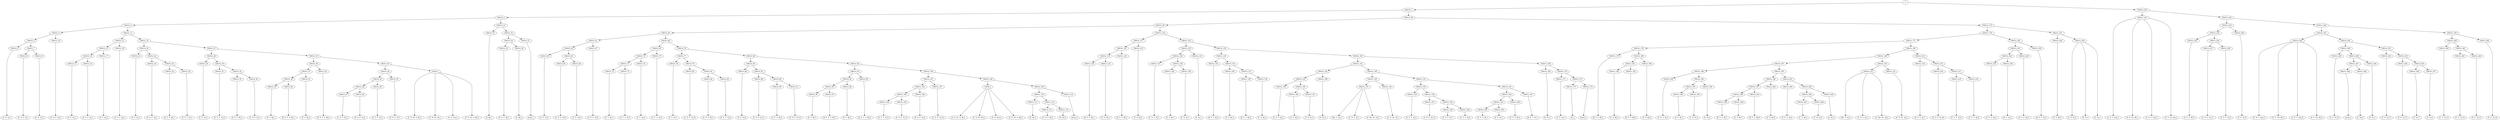 digraph sample{
"S" -> "C84312_1";
"C84312_1" -> "C84312_2";
"C84312_2" -> "C84312_3";
"C84312_3" -> "C84312_4";
"C84312_4" -> "C84312_5";
"C84312_5" -> "C84312_6";
"C84312_6" -> "[C  E  G]_1";
"C84312_5" -> "C84312_7";
"C84312_7" -> "C84312_8";
"C84312_8" -> "[C  D  E  G]_1";
"C84312_7" -> "C84312_9";
"C84312_9" -> "[C  E  G]_2";
"C84312_4" -> "C84312_10";
"C84312_10" -> "[C  D  E  G]_2";
"C84312_3" -> "C84312_11";
"C84312_11" -> "C84312_12";
"C84312_12" -> "C84312_13";
"C84312_13" -> "C84312_14";
"C84312_14" -> "C84312_15";
"C84312_15" -> "[C  F  A]_1";
"C84312_14" -> "C84312_16";
"C84312_16" -> "[C  F  G  A]_1";
"C84312_13" -> "C84312_17";
"C84312_17" -> "[C  F  A]_2";
"C84312_12" -> "C84312_18";
"C84312_18" -> "[C  F  G  A]_2";
"C84312_11" -> "C84312_19";
"C84312_19" -> "C84312_20";
"C84312_20" -> "C84312_21";
"C84312_21" -> "[C  E  G]_3";
"C84312_20" -> "C84312_22";
"C84312_22" -> "C84312_23";
"C84312_23" -> "[C  D  E  G]_3";
"C84312_22" -> "C84312_24";
"C84312_24" -> "C84312_25";
"C84312_25" -> "[C  E  G  B]_1";
"C84312_24" -> "C84312_26";
"C84312_26" -> "[C  E  F  G]_1";
"C84312_19" -> "C84312_27";
"C84312_27" -> "C84312_28";
"C84312_28" -> "C84312_29";
"C84312_29" -> "[C  E  G]_4";
"C84312_28" -> "C84312_30";
"C84312_30" -> "C84312_31";
"C84312_31" -> "[C  D  E  G]_4";
"C84312_30" -> "C84312_32";
"C84312_32" -> "C84312_33";
"C84312_33" -> "[C  E  G  B]_2";
"C84312_32" -> "C84312_34";
"C84312_34" -> "[C  D  E  G]_5";
"C84312_27" -> "C84312_35";
"C84312_35" -> "C84312_36";
"C84312_36" -> "C84312_37";
"C84312_37" -> "C84312_38";
"C84312_38" -> "C84312_39";
"C84312_39" -> "[F  G  B]_1";
"C84312_38" -> "C84312_40";
"C84312_40" -> "[D  E  F  G  B]_1";
"C84312_37" -> "C84312_41";
"C84312_41" -> "[F  G  B]_2";
"C84312_36" -> "C84312_42";
"C84312_42" -> "[D  E  F  G  B]_2";
"C84312_35" -> "C84312_43";
"C84312_43" -> "C84312_44";
"C84312_44" -> "C84312_45";
"C84312_45" -> "C84312_46";
"C84312_46" -> "C84312_47";
"C84312_47" -> "[C  E  F  G]_2";
"C84312_46" -> "C84312_48";
"C84312_48" -> "[C  D  E  G]_6";
"C84312_45" -> "C84312_49";
"C84312_49" -> "[C  E  F  G]_3";
"C84312_44" -> "C84312_50";
"C84312_50" -> "[C  D  E  G]_7";
"C84312_43" -> "C4359_1";
"C4359_1" -> "[C  D  Fis  A  B]_1";
"C4359_1" -> "[C  D  Fis  B]_1";
"C4359_1" -> "[C  D  Fis]_1";
"C4359_1" -> "[C  D  Fis  A  B]_2";
"C84312_2" -> "C84312_51";
"C84312_51" -> "C84312_52";
"C84312_52" -> "[G  B]_1";
"C84312_51" -> "C84312_53";
"C84312_53" -> "C84312_54";
"C84312_54" -> "C84312_55";
"C84312_55" -> "[C  D  G  B]_1";
"C84312_54" -> "C84312_56";
"C84312_56" -> "[G  B]_2";
"C84312_53" -> "C84312_57";
"C84312_57" -> "[rest]_1";
"C84312_1" -> "C84312_58";
"C84312_58" -> "C84312_59";
"C84312_59" -> "C84312_60";
"C84312_60" -> "C84312_61";
"C84312_61" -> "C84312_62";
"C84312_62" -> "C84312_63";
"C84312_63" -> "[C  E  G]_5";
"C84312_62" -> "C84312_64";
"C84312_64" -> "C84312_65";
"C84312_65" -> "[C  D  E  G]_8";
"C84312_64" -> "C84312_66";
"C84312_66" -> "[C  E  G]_6";
"C84312_61" -> "C84312_67";
"C84312_67" -> "[C  D  E  G]_9";
"C84312_60" -> "C84312_68";
"C84312_68" -> "C84312_69";
"C84312_69" -> "C84312_70";
"C84312_70" -> "C84312_71";
"C84312_71" -> "C84312_72";
"C84312_72" -> "[C  F  A]_3";
"C84312_71" -> "C84312_73";
"C84312_73" -> "[C  F  G  A]_3";
"C84312_70" -> "C84312_74";
"C84312_74" -> "[C  F  A]_4";
"C84312_69" -> "C84312_75";
"C84312_75" -> "[C  F  G  A]_4";
"C84312_68" -> "C84312_76";
"C84312_76" -> "C84312_77";
"C84312_77" -> "C84312_78";
"C84312_78" -> "[C  E  G]_7";
"C84312_77" -> "C84312_79";
"C84312_79" -> "C84312_80";
"C84312_80" -> "[C  D  E  G]_10";
"C84312_79" -> "C84312_81";
"C84312_81" -> "C84312_82";
"C84312_82" -> "[C  E  G  B]_3";
"C84312_81" -> "C84312_83";
"C84312_83" -> "[C  E  F  G]_4";
"C84312_76" -> "C84312_84";
"C84312_84" -> "C84312_85";
"C84312_85" -> "C84312_86";
"C84312_86" -> "[C  E  G]_8";
"C84312_85" -> "C84312_87";
"C84312_87" -> "C84312_88";
"C84312_88" -> "[C  D  E  G]_11";
"C84312_87" -> "C84312_89";
"C84312_89" -> "C84312_90";
"C84312_90" -> "[C  E  G  B]_4";
"C84312_89" -> "C84312_91";
"C84312_91" -> "[C  D  E  G]_12";
"C84312_84" -> "C84312_92";
"C84312_92" -> "C84312_93";
"C84312_93" -> "C84312_94";
"C84312_94" -> "C84312_95";
"C84312_95" -> "C84312_96";
"C84312_96" -> "[F  G  B]_3";
"C84312_95" -> "C84312_97";
"C84312_97" -> "[D  E  F  G  B]_3";
"C84312_94" -> "C84312_98";
"C84312_98" -> "[F  G  B]_4";
"C84312_93" -> "C84312_99";
"C84312_99" -> "[D  E  F  G  B]_4";
"C84312_92" -> "C84312_100";
"C84312_100" -> "C84312_101";
"C84312_101" -> "C84312_102";
"C84312_102" -> "C84312_103";
"C84312_103" -> "C84312_104";
"C84312_104" -> "[C  E  F  G]_5";
"C84312_103" -> "C84312_105";
"C84312_105" -> "[C  D  E  G]_13";
"C84312_102" -> "C84312_106";
"C84312_106" -> "[C  E  F  G]_6";
"C84312_101" -> "C84312_107";
"C84312_107" -> "[C  D  E  G]_14";
"C84312_100" -> "C84312_108";
"C84312_108" -> "C4359_2";
"C4359_2" -> "[C  D  Fis  A  B]_3";
"C4359_2" -> "[C  D  Fis  B]_2";
"C4359_2" -> "[C  D  Fis]_2";
"C4359_2" -> "[C  D  Fis  A  B]_4";
"C84312_108" -> "C84312_109";
"C84312_109" -> "C84312_110";
"C84312_110" -> "C84312_111";
"C84312_111" -> "[G  B]_3";
"C84312_110" -> "C84312_112";
"C84312_112" -> "C84312_113";
"C84312_113" -> "[C  D  G  B]_2";
"C84312_112" -> "C84312_114";
"C84312_114" -> "[G  B]_4";
"C84312_109" -> "C84312_115";
"C84312_115" -> "[rest]_2";
"C84312_59" -> "C84312_116";
"C84312_116" -> "C84312_117";
"C84312_117" -> "C84312_118";
"C84312_118" -> "C84312_119";
"C84312_119" -> "C84312_120";
"C84312_120" -> "[D  F  G  B]_1";
"C84312_119" -> "C84312_121";
"C84312_121" -> "[C  D  B]_1";
"C84312_118" -> "C84312_122";
"C84312_122" -> "[D  F  G  B]_2";
"C84312_117" -> "C84312_123";
"C84312_123" -> "[C  D  B]_2";
"C84312_116" -> "C84312_124";
"C84312_124" -> "C84312_125";
"C84312_125" -> "C84312_126";
"C84312_126" -> "C84312_127";
"C84312_127" -> "[C  E  G  A]_1";
"C84312_126" -> "C84312_128";
"C84312_128" -> "C84312_129";
"C84312_129" -> "[C  E  B]_1";
"C84312_128" -> "C84312_130";
"C84312_130" -> "[C  D  E]_1";
"C84312_125" -> "C84312_131";
"C84312_131" -> "[C  E]_1";
"C84312_124" -> "C84312_132";
"C84312_132" -> "C84312_133";
"C84312_133" -> "C84312_134";
"C84312_134" -> "[D  F  G  B]_3";
"C84312_133" -> "C84312_135";
"C84312_135" -> "C84312_136";
"C84312_136" -> "[C  D  B]_3";
"C84312_135" -> "C84312_137";
"C84312_137" -> "C84312_138";
"C84312_138" -> "[D  F  G  B]_4";
"C84312_137" -> "C84312_139";
"C84312_139" -> "[C  D  B]_4";
"C84312_132" -> "C84312_140";
"C84312_140" -> "C84312_141";
"C84312_141" -> "C84312_142";
"C84312_142" -> "C84312_143";
"C84312_143" -> "C84312_144";
"C84312_144" -> "[C  E  G  A]_2";
"C84312_143" -> "C84312_145";
"C84312_145" -> "C84312_146";
"C84312_146" -> "[C  E  B]_2";
"C84312_145" -> "C84312_147";
"C84312_147" -> "[C  D  E]_2";
"C84312_142" -> "C84312_148";
"C84312_148" -> "[C  E]_2";
"C84312_141" -> "C84312_149";
"C84312_149" -> "C84312_150";
"C84312_150" -> "C84312_151";
"C84312_151" -> "[Dis  G  A]_1";
"C84312_151" -> "[C  D  G  A]_1";
"C84312_151" -> "[C  Dis  Fis  A]_1";
"C84312_150" -> "C84312_152";
"C84312_152" -> "[C  D  Fis  A]_1";
"C84312_149" -> "C84312_153";
"C84312_153" -> "C84312_154";
"C84312_154" -> "C84312_155";
"C84312_155" -> "[C  E  G  A]_3";
"C84312_154" -> "C84312_156";
"C84312_156" -> "C84312_157";
"C84312_157" -> "[C  D  E  G]_15";
"C84312_156" -> "C84312_158";
"C84312_158" -> "C84312_159";
"C84312_159" -> "[C  E  F  G]_7";
"C84312_158" -> "C84312_160";
"C84312_160" -> "[C  E  G  A]_4";
"C84312_153" -> "C84312_161";
"C84312_161" -> "C84312_162";
"C84312_162" -> "C84312_163";
"C84312_163" -> "C84312_164";
"C84312_164" -> "[C  F  G  B]_1";
"C84312_163" -> "C84312_165";
"C84312_165" -> "[F  G  A]_1";
"C84312_162" -> "C84312_166";
"C84312_166" -> "[C  F  G  B]_2";
"C84312_161" -> "C84312_167";
"C84312_167" -> "[D  E  F  G]_1";
"C84312_140" -> "C84312_168";
"C84312_168" -> "C84312_169";
"C84312_169" -> "[C  E]_3";
"C84312_168" -> "C84312_170";
"C84312_170" -> "C84312_171";
"C84312_171" -> "[C  F  G]_1";
"C84312_170" -> "C84312_172";
"C84312_172" -> "C84312_173";
"C84312_173" -> "[C]_1";
"C84312_172" -> "C84312_174";
"C84312_174" -> "[rest]_3";
"C84312_58" -> "C84312_175";
"C84312_175" -> "C84312_176";
"C84312_176" -> "C84312_177";
"C84312_177" -> "C84312_178";
"C84312_178" -> "C84312_179";
"C84312_179" -> "[D  F  G  B]_5";
"C84312_178" -> "C84312_180";
"C84312_180" -> "C84312_181";
"C84312_181" -> "C84312_182";
"C84312_182" -> "[C  D  B]_5";
"C84312_181" -> "C84312_183";
"C84312_183" -> "[D  F  G  B]_6";
"C84312_180" -> "C84312_184";
"C84312_184" -> "[C  D  B]_6";
"C84312_177" -> "C84312_185";
"C84312_185" -> "C84312_186";
"C84312_186" -> "C84312_187";
"C84312_187" -> "C84312_188";
"C84312_188" -> "C84312_189";
"C84312_189" -> "[C  E  G  A]_5";
"C84312_188" -> "C84312_190";
"C84312_190" -> "C84312_191";
"C84312_191" -> "C84312_192";
"C84312_192" -> "[C  E  B]_3";
"C84312_191" -> "C84312_193";
"C84312_193" -> "[C  D  E]_3";
"C84312_190" -> "C84312_194";
"C84312_194" -> "[C  E]_4";
"C84312_187" -> "C84312_195";
"C84312_195" -> "C84312_196";
"C84312_196" -> "C84312_197";
"C84312_197" -> "C84312_198";
"C84312_198" -> "C84312_199";
"C84312_199" -> "[D  F  G  B]_7";
"C84312_198" -> "C84312_200";
"C84312_200" -> "[C  D  B]_7";
"C84312_197" -> "C84312_201";
"C84312_201" -> "[D  F  G  B]_8";
"C84312_196" -> "C84312_202";
"C84312_202" -> "[C  D  B]_8";
"C84312_195" -> "C84312_203";
"C84312_203" -> "C84312_204";
"C84312_204" -> "[C  E  G  A]_6";
"C84312_203" -> "C84312_205";
"C84312_205" -> "C84312_206";
"C84312_206" -> "C84312_207";
"C84312_207" -> "[C  E  B]_4";
"C84312_206" -> "C84312_208";
"C84312_208" -> "[C  D  E]_4";
"C84312_205" -> "C84312_209";
"C84312_209" -> "[C  E]_5";
"C84312_186" -> "C84312_210";
"C84312_210" -> "C84312_211";
"C84312_211" -> "[Dis  G  A]_2";
"C84312_211" -> "[C  D  G  A]_2";
"C84312_211" -> "[C  Dis  Fis  A]_2";
"C84312_210" -> "C84312_212";
"C84312_212" -> "[C  D  Fis  A]_2";
"C84312_185" -> "C84312_213";
"C84312_213" -> "C84312_214";
"C84312_214" -> "[C  E  G  A]_7";
"C84312_213" -> "C84312_215";
"C84312_215" -> "C84312_216";
"C84312_216" -> "[C  D  E  G]_16";
"C84312_215" -> "C84312_217";
"C84312_217" -> "C84312_218";
"C84312_218" -> "[C  E  F  G]_8";
"C84312_217" -> "C84312_219";
"C84312_219" -> "[C  E  G  A]_8";
"C84312_176" -> "C84312_220";
"C84312_220" -> "C84312_221";
"C84312_221" -> "C84312_222";
"C84312_222" -> "C84312_223";
"C84312_223" -> "[C  F  G  B]_3";
"C84312_222" -> "C84312_224";
"C84312_224" -> "[F  G  A]_2";
"C84312_221" -> "C84312_225";
"C84312_225" -> "[C  F  G  B]_4";
"C84312_220" -> "C84312_226";
"C84312_226" -> "[D  E  F  G]_2";
"C84312_175" -> "C84312_227";
"C84312_227" -> "C84312_228";
"C84312_228" -> "[C  E  B]_5";
"C84312_227" -> "C84312_229";
"C84312_229" -> "[C  D  E]_5";
"C84312_229" -> "[E  F]_1";
"C84312_229" -> "[C  G]_1";
"S" -> "C84312_230";
"C84312_230" -> "C84312_231";
"C84312_231" -> "[C  D  F  Gis]_1";
"C84312_231" -> "[C  F  Gis  B]_1";
"C84312_231" -> "[C  D  F  Gis]_2";
"C84312_231" -> "[C  F  Gis  B]_2";
"C84312_230" -> "C84312_232";
"C84312_232" -> "C84312_233";
"C84312_233" -> "C84312_234";
"C84312_234" -> "C84312_235";
"C84312_235" -> "[C  E  G  B]_5";
"C84312_234" -> "C84312_236";
"C84312_236" -> "C84312_237";
"C84312_237" -> "[C  D  E  G]_17";
"C84312_236" -> "C84312_238";
"C84312_238" -> "[C  E  F  G]_9";
"C84312_233" -> "C84312_239";
"C84312_239" -> "[C  E  G]_9";
"C84312_232" -> "C84312_240";
"C84312_240" -> "C84312_241";
"C84312_241" -> "C84312_242";
"C84312_242" -> "[C  D  F  Gis]_3";
"C84312_242" -> "[C  F  Gis  B]_3";
"C84312_242" -> "[C  D  F  Gis]_4";
"C84312_242" -> "[C  F  Gis  B]_4";
"C84312_241" -> "C84312_243";
"C84312_243" -> "C84312_244";
"C84312_244" -> "C84312_245";
"C84312_245" -> "[C  E  G]_10";
"C84312_244" -> "C84312_246";
"C84312_246" -> "C84312_247";
"C84312_247" -> "C84312_248";
"C84312_248" -> "[rest]_4";
"C84312_247" -> "C84312_249";
"C84312_249" -> "[C  E]_6";
"C84312_246" -> "C84312_250";
"C84312_250" -> "[F  G]_1";
"C84312_243" -> "C84312_251";
"C84312_251" -> "C84312_252";
"C84312_252" -> "[C  E  G]_11";
"C84312_251" -> "C84312_253";
"C84312_253" -> "C84312_254";
"C84312_254" -> "[C  E  G]_12";
"C84312_253" -> "C84312_255";
"C84312_255" -> "C84312_256";
"C84312_256" -> "[C  E]_7";
"C84312_255" -> "C84312_257";
"C84312_257" -> "[F  G]_2";
"C84312_240" -> "C84312_258";
"C84312_258" -> "C84312_259";
"C84312_259" -> "C84312_260";
"C84312_260" -> "[C  E  G]_13";
"C84312_259" -> "C84312_261";
"C84312_261" -> "C84312_262";
"C84312_262" -> "[C  E  G]_14";
"C84312_261" -> "C84312_263";
"C84312_263" -> "[C  E  G]_15";
"C84312_258" -> "C84312_264";
"C84312_264" -> "[C  E  G]_16";

{rank = min; "S";}
{rank = same; "C84312_1"; "C84312_230";}
{rank = same; "C84312_2"; "C84312_58"; "C84312_231"; "C84312_232";}
{rank = same; "C84312_3"; "C84312_51"; "C84312_59"; "C84312_175"; "C84312_233"; "C84312_240";}
{rank = same; "C84312_4"; "C84312_11"; "C84312_52"; "C84312_53"; "C84312_60"; "C84312_116"; "C84312_176"; "C84312_227"; "C84312_234"; "C84312_239"; "C84312_241"; "C84312_258";}
{rank = same; "C84312_5"; "C84312_10"; "C84312_12"; "C84312_19"; "C84312_54"; "C84312_57"; "C84312_61"; "C84312_68"; "C84312_117"; "C84312_124"; "C84312_177"; "C84312_220"; "C84312_228"; "C84312_229"; "C84312_235"; "C84312_236"; "C84312_242"; "C84312_243"; "C84312_259"; "C84312_264";}
{rank = same; "C84312_6"; "C84312_7"; "C84312_13"; "C84312_18"; "C84312_20"; "C84312_27"; "C84312_55"; "C84312_56"; "C84312_62"; "C84312_67"; "C84312_69"; "C84312_76"; "C84312_118"; "C84312_123"; "C84312_125"; "C84312_132"; "C84312_178"; "C84312_185"; "C84312_221"; "C84312_226"; "C84312_237"; "C84312_238"; "C84312_244"; "C84312_251"; "C84312_260"; "C84312_261";}
{rank = same; "C84312_8"; "C84312_9"; "C84312_14"; "C84312_17"; "C84312_21"; "C84312_22"; "C84312_28"; "C84312_35"; "C84312_63"; "C84312_64"; "C84312_70"; "C84312_75"; "C84312_77"; "C84312_84"; "C84312_119"; "C84312_122"; "C84312_126"; "C84312_131"; "C84312_133"; "C84312_140"; "C84312_179"; "C84312_180"; "C84312_186"; "C84312_213"; "C84312_222"; "C84312_225"; "C84312_245"; "C84312_246"; "C84312_252"; "C84312_253"; "C84312_262"; "C84312_263";}
{rank = same; "C84312_15"; "C84312_16"; "C84312_23"; "C84312_24"; "C84312_29"; "C84312_30"; "C84312_36"; "C84312_43"; "C84312_65"; "C84312_66"; "C84312_71"; "C84312_74"; "C84312_78"; "C84312_79"; "C84312_85"; "C84312_92"; "C84312_120"; "C84312_121"; "C84312_127"; "C84312_128"; "C84312_134"; "C84312_135"; "C84312_141"; "C84312_168"; "C84312_181"; "C84312_184"; "C84312_187"; "C84312_210"; "C84312_214"; "C84312_215"; "C84312_223"; "C84312_224"; "C84312_247"; "C84312_250"; "C84312_254"; "C84312_255";}
{rank = same; "C84312_25"; "C84312_26"; "C84312_31"; "C84312_32"; "C84312_37"; "C84312_42"; "C84312_44"; "C4359_1"; "C84312_72"; "C84312_73"; "C84312_80"; "C84312_81"; "C84312_86"; "C84312_87"; "C84312_93"; "C84312_100"; "C84312_129"; "C84312_130"; "C84312_136"; "C84312_137"; "C84312_142"; "C84312_149"; "C84312_169"; "C84312_170"; "C84312_182"; "C84312_183"; "C84312_188"; "C84312_195"; "C84312_211"; "C84312_212"; "C84312_216"; "C84312_217"; "C84312_248"; "C84312_249"; "C84312_256"; "C84312_257";}
{rank = same; "C84312_33"; "C84312_34"; "C84312_38"; "C84312_41"; "C84312_45"; "C84312_50"; "C84312_82"; "C84312_83"; "C84312_88"; "C84312_89"; "C84312_94"; "C84312_99"; "C84312_101"; "C84312_108"; "C84312_138"; "C84312_139"; "C84312_143"; "C84312_148"; "C84312_150"; "C84312_153"; "C84312_171"; "C84312_172"; "C84312_189"; "C84312_190"; "C84312_196"; "C84312_203"; "C84312_218"; "C84312_219";}
{rank = same; "C84312_39"; "C84312_40"; "C84312_46"; "C84312_49"; "C84312_90"; "C84312_91"; "C84312_95"; "C84312_98"; "C84312_102"; "C84312_107"; "C4359_2"; "C84312_109"; "C84312_144"; "C84312_145"; "C84312_151"; "C84312_152"; "C84312_154"; "C84312_161"; "C84312_173"; "C84312_174"; "C84312_191"; "C84312_194"; "C84312_197"; "C84312_202"; "C84312_204"; "C84312_205";}
{rank = same; "C84312_47"; "C84312_48"; "C84312_96"; "C84312_97"; "C84312_103"; "C84312_106"; "C84312_110"; "C84312_115"; "C84312_146"; "C84312_147"; "C84312_155"; "C84312_156"; "C84312_162"; "C84312_167"; "C84312_192"; "C84312_193"; "C84312_198"; "C84312_201"; "C84312_206"; "C84312_209";}
{rank = same; "C84312_104"; "C84312_105"; "C84312_111"; "C84312_112"; "C84312_157"; "C84312_158"; "C84312_163"; "C84312_166"; "C84312_199"; "C84312_200"; "C84312_207"; "C84312_208";}
{rank = same; "C84312_113"; "C84312_114"; "C84312_159"; "C84312_160"; "C84312_164"; "C84312_165";}
{rank = same; "[C  D  B]_1"; "[C  D  B]_2"; "[C  D  B]_3"; "[C  D  B]_4"; "[C  D  B]_5"; "[C  D  B]_6"; "[C  D  B]_7"; "[C  D  B]_8"; "[C  D  E  G]_1"; "[C  D  E  G]_2"; "[C  D  E  G]_3"; "[C  D  E  G]_4"; "[C  D  E  G]_5"; "[C  D  E  G]_6"; "[C  D  E  G]_7"; "[C  D  E  G]_8"; "[C  D  E  G]_9"; "[C  D  E  G]_10"; "[C  D  E  G]_11"; "[C  D  E  G]_12"; "[C  D  E  G]_13"; "[C  D  E  G]_14"; "[C  D  E  G]_15"; "[C  D  E  G]_16"; "[C  D  E  G]_17"; "[C  D  E]_1"; "[C  D  E]_2"; "[C  D  E]_3"; "[C  D  E]_4"; "[C  D  E]_5"; "[C  D  F  Gis]_1"; "[C  D  F  Gis]_2"; "[C  D  F  Gis]_3"; "[C  D  F  Gis]_4"; "[C  D  Fis  A  B]_1"; "[C  D  Fis  A  B]_2"; "[C  D  Fis  A  B]_3"; "[C  D  Fis  A  B]_4"; "[C  D  Fis  A]_1"; "[C  D  Fis  A]_2"; "[C  D  Fis  B]_1"; "[C  D  Fis  B]_2"; "[C  D  Fis]_1"; "[C  D  Fis]_2"; "[C  D  G  A]_1"; "[C  D  G  A]_2"; "[C  D  G  B]_1"; "[C  D  G  B]_2"; "[C  Dis  Fis  A]_1"; "[C  Dis  Fis  A]_2"; "[C  E  B]_1"; "[C  E  B]_2"; "[C  E  B]_3"; "[C  E  B]_4"; "[C  E  B]_5"; "[C  E  F  G]_1"; "[C  E  F  G]_2"; "[C  E  F  G]_3"; "[C  E  F  G]_4"; "[C  E  F  G]_5"; "[C  E  F  G]_6"; "[C  E  F  G]_7"; "[C  E  F  G]_8"; "[C  E  F  G]_9"; "[C  E  G  A]_1"; "[C  E  G  A]_2"; "[C  E  G  A]_3"; "[C  E  G  A]_4"; "[C  E  G  A]_5"; "[C  E  G  A]_6"; "[C  E  G  A]_7"; "[C  E  G  A]_8"; "[C  E  G  B]_1"; "[C  E  G  B]_2"; "[C  E  G  B]_3"; "[C  E  G  B]_4"; "[C  E  G  B]_5"; "[C  E  G]_1"; "[C  E  G]_2"; "[C  E  G]_3"; "[C  E  G]_4"; "[C  E  G]_5"; "[C  E  G]_6"; "[C  E  G]_7"; "[C  E  G]_8"; "[C  E  G]_9"; "[C  E  G]_10"; "[C  E  G]_11"; "[C  E  G]_12"; "[C  E  G]_13"; "[C  E  G]_14"; "[C  E  G]_15"; "[C  E  G]_16"; "[C  E]_1"; "[C  E]_2"; "[C  E]_3"; "[C  E]_4"; "[C  E]_5"; "[C  E]_6"; "[C  E]_7"; "[C  F  A]_1"; "[C  F  A]_2"; "[C  F  A]_3"; "[C  F  A]_4"; "[C  F  G  A]_1"; "[C  F  G  A]_2"; "[C  F  G  A]_3"; "[C  F  G  A]_4"; "[C  F  G  B]_1"; "[C  F  G  B]_2"; "[C  F  G  B]_3"; "[C  F  G  B]_4"; "[C  F  G]_1"; "[C  F  Gis  B]_1"; "[C  F  Gis  B]_2"; "[C  F  Gis  B]_3"; "[C  F  Gis  B]_4"; "[C  G]_1"; "[C]_1"; "[D  E  F  G  B]_1"; "[D  E  F  G  B]_2"; "[D  E  F  G  B]_3"; "[D  E  F  G  B]_4"; "[D  E  F  G]_1"; "[D  E  F  G]_2"; "[D  F  G  B]_1"; "[D  F  G  B]_2"; "[D  F  G  B]_3"; "[D  F  G  B]_4"; "[D  F  G  B]_5"; "[D  F  G  B]_6"; "[D  F  G  B]_7"; "[D  F  G  B]_8"; "[Dis  G  A]_1"; "[Dis  G  A]_2"; "[E  F]_1"; "[F  G  A]_1"; "[F  G  A]_2"; "[F  G  B]_1"; "[F  G  B]_2"; "[F  G  B]_3"; "[F  G  B]_4"; "[F  G]_1"; "[F  G]_2"; "[G  B]_1"; "[G  B]_2"; "[G  B]_3"; "[G  B]_4"; "[rest]_1"; "[rest]_2"; "[rest]_3"; "[rest]_4";}
}